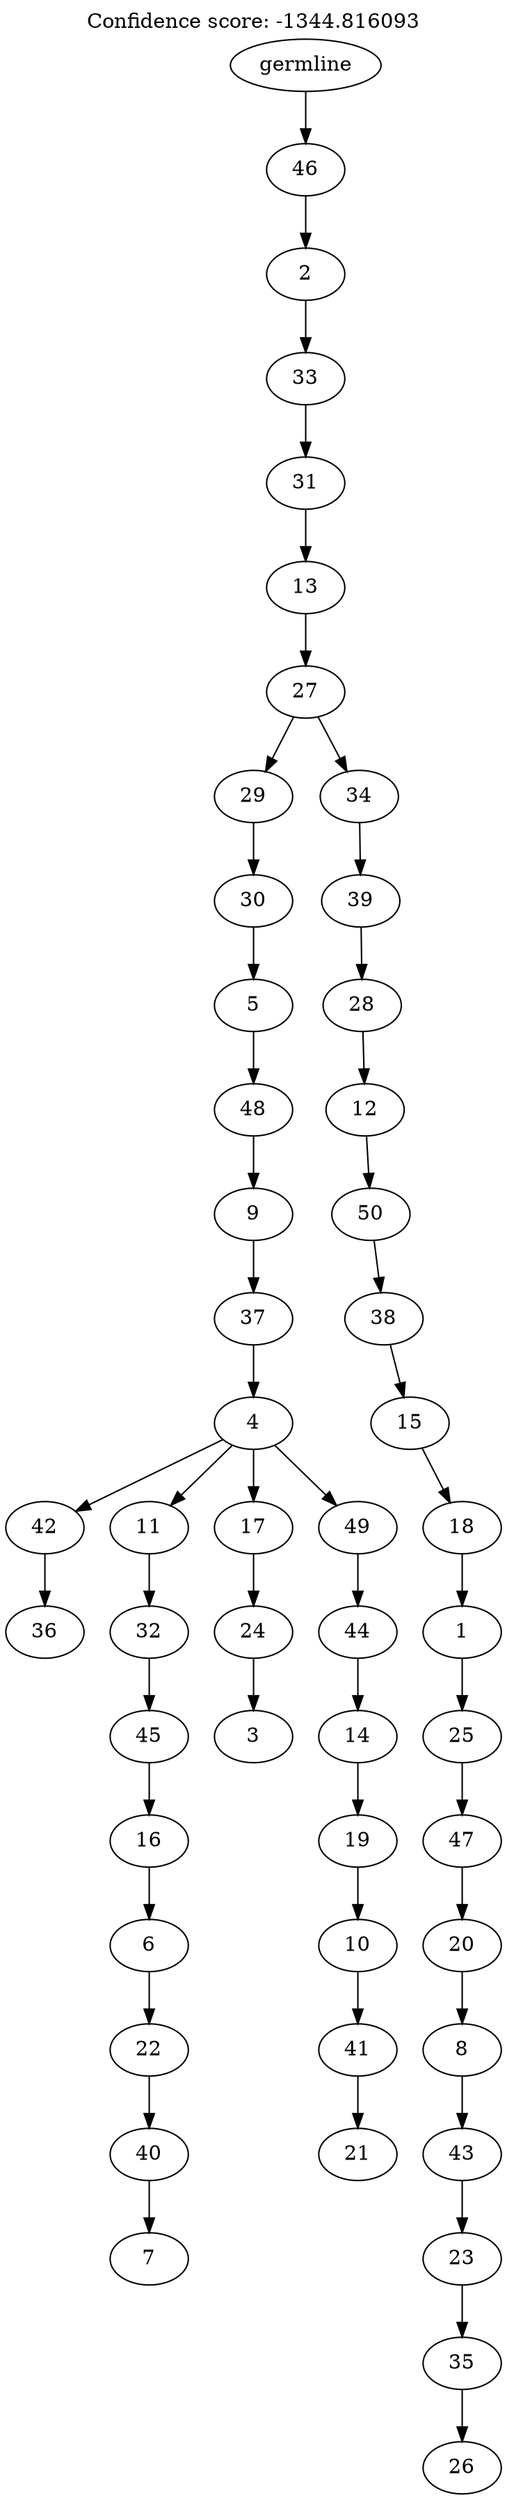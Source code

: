 digraph g {
	"49" -> "50";
	"50" [label="36"];
	"47" -> "48";
	"48" [label="7"];
	"46" -> "47";
	"47" [label="40"];
	"45" -> "46";
	"46" [label="22"];
	"44" -> "45";
	"45" [label="6"];
	"43" -> "44";
	"44" [label="16"];
	"42" -> "43";
	"43" [label="45"];
	"41" -> "42";
	"42" [label="32"];
	"39" -> "40";
	"40" [label="3"];
	"38" -> "39";
	"39" [label="24"];
	"36" -> "37";
	"37" [label="21"];
	"35" -> "36";
	"36" [label="41"];
	"34" -> "35";
	"35" [label="10"];
	"33" -> "34";
	"34" [label="19"];
	"32" -> "33";
	"33" [label="14"];
	"31" -> "32";
	"32" [label="44"];
	"30" -> "31";
	"31" [label="49"];
	"30" -> "38";
	"38" [label="17"];
	"30" -> "41";
	"41" [label="11"];
	"30" -> "49";
	"49" [label="42"];
	"29" -> "30";
	"30" [label="4"];
	"28" -> "29";
	"29" [label="37"];
	"27" -> "28";
	"28" [label="9"];
	"26" -> "27";
	"27" [label="48"];
	"25" -> "26";
	"26" [label="5"];
	"24" -> "25";
	"25" [label="30"];
	"22" -> "23";
	"23" [label="26"];
	"21" -> "22";
	"22" [label="35"];
	"20" -> "21";
	"21" [label="23"];
	"19" -> "20";
	"20" [label="43"];
	"18" -> "19";
	"19" [label="8"];
	"17" -> "18";
	"18" [label="20"];
	"16" -> "17";
	"17" [label="47"];
	"15" -> "16";
	"16" [label="25"];
	"14" -> "15";
	"15" [label="1"];
	"13" -> "14";
	"14" [label="18"];
	"12" -> "13";
	"13" [label="15"];
	"11" -> "12";
	"12" [label="38"];
	"10" -> "11";
	"11" [label="50"];
	"9" -> "10";
	"10" [label="12"];
	"8" -> "9";
	"9" [label="28"];
	"7" -> "8";
	"8" [label="39"];
	"6" -> "7";
	"7" [label="34"];
	"6" -> "24";
	"24" [label="29"];
	"5" -> "6";
	"6" [label="27"];
	"4" -> "5";
	"5" [label="13"];
	"3" -> "4";
	"4" [label="31"];
	"2" -> "3";
	"3" [label="33"];
	"1" -> "2";
	"2" [label="2"];
	"0" -> "1";
	"1" [label="46"];
	"0" [label="germline"];
	labelloc="t";
	label="Confidence score: -1344.816093";
}
